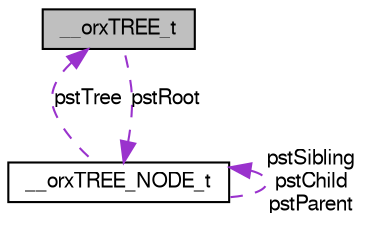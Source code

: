 digraph G
{
  bgcolor="transparent";
  edge [fontname="FreeSans",fontsize=10,labelfontname="FreeSans",labelfontsize=10];
  node [fontname="FreeSans",fontsize=10,shape=record];
  Node1 [label="__orxTREE_t",height=0.2,width=0.4,color="black", fillcolor="grey75", style="filled" fontcolor="black"];
  Node2 -> Node1 [dir=back,color="darkorchid3",fontsize=10,style="dashed",label="pstRoot",fontname="FreeSans"];
  Node2 [label="__orxTREE_NODE_t",height=0.2,width=0.4,color="black",URL="$struct____orx_t_r_e_e___n_o_d_e__t.html"];
  Node1 -> Node2 [dir=back,color="darkorchid3",fontsize=10,style="dashed",label="pstTree",fontname="FreeSans"];
  Node2 -> Node2 [dir=back,color="darkorchid3",fontsize=10,style="dashed",label="pstSibling\npstChild\npstParent",fontname="FreeSans"];
}
